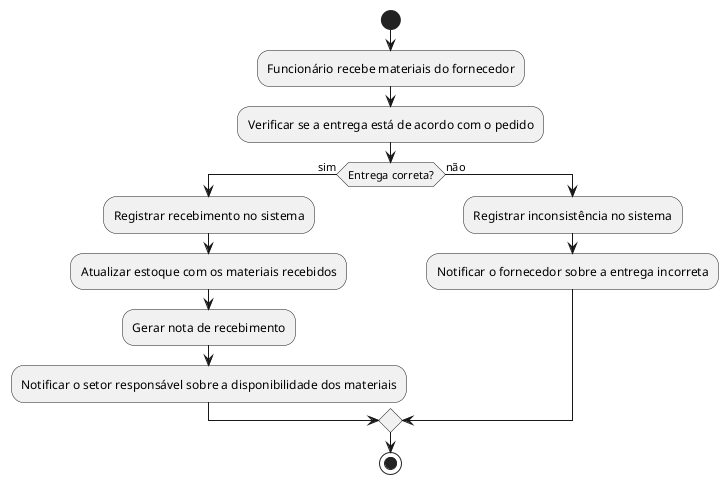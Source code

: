 @startuml

|Main|
start

:Funcionário recebe materiais do fornecedor;
:Verificar se a entrega está de acordo com o pedido;

if (Entrega correta?) then (sim)
  :Registrar recebimento no sistema;
  :Atualizar estoque com os materiais recebidos;
  :Gerar nota de recebimento;
  :Notificar o setor responsável sobre a disponibilidade dos materiais;
else (não)
  :Registrar inconsistência no sistema;
  :Notificar o fornecedor sobre a entrega incorreta;
endif

|Main|
stop

@enduml
